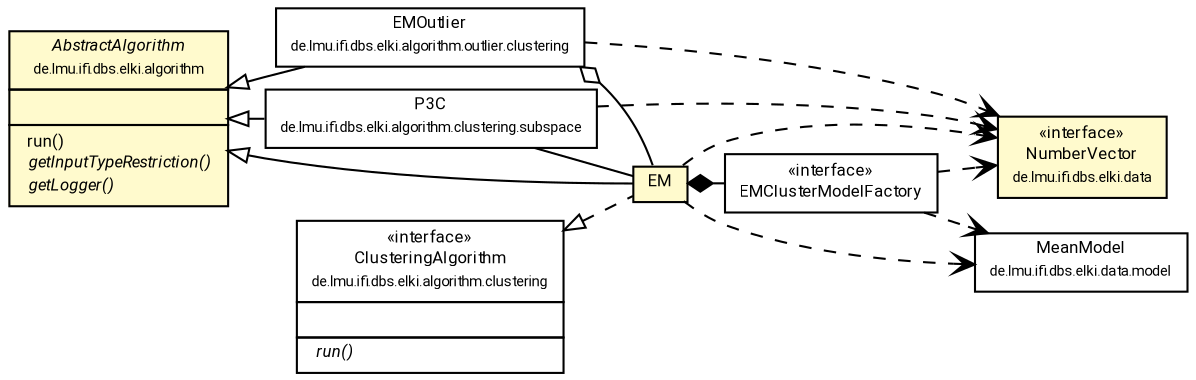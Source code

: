 #!/usr/local/bin/dot
#
# Class diagram 
# Generated by UMLGraph version R5_7_2-60-g0e99a6 (http://www.spinellis.gr/umlgraph/)
#

digraph G {
	graph [fontnames="svg"]
	edge [fontname="Roboto",fontsize=7,labelfontname="Roboto",labelfontsize=7,color="black"];
	node [fontname="Roboto",fontcolor="black",fontsize=8,shape=plaintext,margin=0,width=0,height=0];
	nodesep=0.15;
	ranksep=0.25;
	rankdir=LR;
	// de.lmu.ifi.dbs.elki.algorithm.outlier.clustering.EMOutlier<V extends de.lmu.ifi.dbs.elki.data.NumberVector>
	c3724277 [label=<<table title="de.lmu.ifi.dbs.elki.algorithm.outlier.clustering.EMOutlier" border="0" cellborder="1" cellspacing="0" cellpadding="2" href="../../outlier/clustering/EMOutlier.html" target="_parent">
		<tr><td><table border="0" cellspacing="0" cellpadding="1">
		<tr><td align="center" balign="center"> <font face="Roboto">EMOutlier</font> </td></tr>
		<tr><td align="center" balign="center"> <font face="Roboto" point-size="7.0">de.lmu.ifi.dbs.elki.algorithm.outlier.clustering</font> </td></tr>
		</table></td></tr>
		</table>>, URL="../../outlier/clustering/EMOutlier.html"];
	// de.lmu.ifi.dbs.elki.data.model.MeanModel
	c3724734 [label=<<table title="de.lmu.ifi.dbs.elki.data.model.MeanModel" border="0" cellborder="1" cellspacing="0" cellpadding="2" href="../../../data/model/MeanModel.html" target="_parent">
		<tr><td><table border="0" cellspacing="0" cellpadding="1">
		<tr><td align="center" balign="center"> <font face="Roboto">MeanModel</font> </td></tr>
		<tr><td align="center" balign="center"> <font face="Roboto" point-size="7.0">de.lmu.ifi.dbs.elki.data.model</font> </td></tr>
		</table></td></tr>
		</table>>, URL="../../../data/model/MeanModel.html"];
	// de.lmu.ifi.dbs.elki.algorithm.clustering.em.EM<V extends de.lmu.ifi.dbs.elki.data.NumberVector, M extends de.lmu.ifi.dbs.elki.data.model.MeanModel>
	c3724747 [label=<<table title="de.lmu.ifi.dbs.elki.algorithm.clustering.em.EM" border="0" cellborder="1" cellspacing="0" cellpadding="2" bgcolor="lemonChiffon" href="EM.html" target="_parent">
		<tr><td><table border="0" cellspacing="0" cellpadding="1">
		<tr><td align="center" balign="center"> <font face="Roboto">EM</font> </td></tr>
		</table></td></tr>
		</table>>, URL="EM.html"];
	// de.lmu.ifi.dbs.elki.algorithm.clustering.em.EMClusterModelFactory<V extends de.lmu.ifi.dbs.elki.data.NumberVector, M extends de.lmu.ifi.dbs.elki.data.model.MeanModel>
	c3724752 [label=<<table title="de.lmu.ifi.dbs.elki.algorithm.clustering.em.EMClusterModelFactory" border="0" cellborder="1" cellspacing="0" cellpadding="2" href="EMClusterModelFactory.html" target="_parent">
		<tr><td><table border="0" cellspacing="0" cellpadding="1">
		<tr><td align="center" balign="center"> &#171;interface&#187; </td></tr>
		<tr><td align="center" balign="center"> <font face="Roboto">EMClusterModelFactory</font> </td></tr>
		</table></td></tr>
		</table>>, URL="EMClusterModelFactory.html"];
	// de.lmu.ifi.dbs.elki.algorithm.clustering.ClusteringAlgorithm<C extends de.lmu.ifi.dbs.elki.data.Clustering<? extends de.lmu.ifi.dbs.elki.data.model.Model>>
	c3725041 [label=<<table title="de.lmu.ifi.dbs.elki.algorithm.clustering.ClusteringAlgorithm" border="0" cellborder="1" cellspacing="0" cellpadding="2" href="../ClusteringAlgorithm.html" target="_parent">
		<tr><td><table border="0" cellspacing="0" cellpadding="1">
		<tr><td align="center" balign="center"> &#171;interface&#187; </td></tr>
		<tr><td align="center" balign="center"> <font face="Roboto">ClusteringAlgorithm</font> </td></tr>
		<tr><td align="center" balign="center"> <font face="Roboto" point-size="7.0">de.lmu.ifi.dbs.elki.algorithm.clustering</font> </td></tr>
		</table></td></tr>
		<tr><td><table border="0" cellspacing="0" cellpadding="1">
		<tr><td align="left" balign="left">  </td></tr>
		</table></td></tr>
		<tr><td><table border="0" cellspacing="0" cellpadding="1">
		<tr><td align="left" balign="left"> <i> run()</i> </td></tr>
		</table></td></tr>
		</table>>, URL="../ClusteringAlgorithm.html"];
	// de.lmu.ifi.dbs.elki.algorithm.clustering.subspace.P3C<V extends de.lmu.ifi.dbs.elki.data.NumberVector>
	c3725067 [label=<<table title="de.lmu.ifi.dbs.elki.algorithm.clustering.subspace.P3C" border="0" cellborder="1" cellspacing="0" cellpadding="2" href="../subspace/P3C.html" target="_parent">
		<tr><td><table border="0" cellspacing="0" cellpadding="1">
		<tr><td align="center" balign="center"> <font face="Roboto">P3C</font> </td></tr>
		<tr><td align="center" balign="center"> <font face="Roboto" point-size="7.0">de.lmu.ifi.dbs.elki.algorithm.clustering.subspace</font> </td></tr>
		</table></td></tr>
		</table>>, URL="../subspace/P3C.html"];
	// de.lmu.ifi.dbs.elki.data.NumberVector
	c3725300 [label=<<table title="de.lmu.ifi.dbs.elki.data.NumberVector" border="0" cellborder="1" cellspacing="0" cellpadding="2" bgcolor="LemonChiffon" href="../../../data/NumberVector.html" target="_parent">
		<tr><td><table border="0" cellspacing="0" cellpadding="1">
		<tr><td align="center" balign="center"> &#171;interface&#187; </td></tr>
		<tr><td align="center" balign="center"> <font face="Roboto">NumberVector</font> </td></tr>
		<tr><td align="center" balign="center"> <font face="Roboto" point-size="7.0">de.lmu.ifi.dbs.elki.data</font> </td></tr>
		</table></td></tr>
		</table>>, URL="../../../data/NumberVector.html"];
	// de.lmu.ifi.dbs.elki.algorithm.AbstractAlgorithm<R extends de.lmu.ifi.dbs.elki.result.Result>
	c3725322 [label=<<table title="de.lmu.ifi.dbs.elki.algorithm.AbstractAlgorithm" border="0" cellborder="1" cellspacing="0" cellpadding="2" bgcolor="LemonChiffon" href="../../AbstractAlgorithm.html" target="_parent">
		<tr><td><table border="0" cellspacing="0" cellpadding="1">
		<tr><td align="center" balign="center"> <font face="Roboto"><i>AbstractAlgorithm</i></font> </td></tr>
		<tr><td align="center" balign="center"> <font face="Roboto" point-size="7.0">de.lmu.ifi.dbs.elki.algorithm</font> </td></tr>
		</table></td></tr>
		<tr><td><table border="0" cellspacing="0" cellpadding="1">
		<tr><td align="left" balign="left">  </td></tr>
		</table></td></tr>
		<tr><td><table border="0" cellspacing="0" cellpadding="1">
		<tr><td align="left" balign="left">  run() </td></tr>
		<tr><td align="left" balign="left"> <i> getInputTypeRestriction()</i> </td></tr>
		<tr><td align="left" balign="left"> <i> getLogger()</i> </td></tr>
		</table></td></tr>
		</table>>, URL="../../AbstractAlgorithm.html"];
	// de.lmu.ifi.dbs.elki.algorithm.outlier.clustering.EMOutlier<V extends de.lmu.ifi.dbs.elki.data.NumberVector> extends de.lmu.ifi.dbs.elki.algorithm.AbstractAlgorithm<R extends de.lmu.ifi.dbs.elki.result.Result>
	c3725322 -> c3724277 [arrowtail=empty,dir=back,weight=10];
	// de.lmu.ifi.dbs.elki.algorithm.outlier.clustering.EMOutlier<V extends de.lmu.ifi.dbs.elki.data.NumberVector> has de.lmu.ifi.dbs.elki.algorithm.clustering.em.EM<V extends de.lmu.ifi.dbs.elki.data.NumberVector, M extends de.lmu.ifi.dbs.elki.data.model.MeanModel>
	c3724277 -> c3724747 [arrowhead=none,arrowtail=ediamond,dir=back,weight=4];
	// de.lmu.ifi.dbs.elki.algorithm.clustering.em.EM<V extends de.lmu.ifi.dbs.elki.data.NumberVector, M extends de.lmu.ifi.dbs.elki.data.model.MeanModel> extends de.lmu.ifi.dbs.elki.algorithm.AbstractAlgorithm<R extends de.lmu.ifi.dbs.elki.result.Result>
	c3725322 -> c3724747 [arrowtail=empty,dir=back,weight=10];
	// de.lmu.ifi.dbs.elki.algorithm.clustering.em.EM<V extends de.lmu.ifi.dbs.elki.data.NumberVector, M extends de.lmu.ifi.dbs.elki.data.model.MeanModel> implements de.lmu.ifi.dbs.elki.algorithm.clustering.ClusteringAlgorithm<C extends de.lmu.ifi.dbs.elki.data.Clustering<? extends de.lmu.ifi.dbs.elki.data.model.Model>>
	c3725041 -> c3724747 [arrowtail=empty,style=dashed,dir=back,weight=9];
	// de.lmu.ifi.dbs.elki.algorithm.clustering.em.EM<V extends de.lmu.ifi.dbs.elki.data.NumberVector, M extends de.lmu.ifi.dbs.elki.data.model.MeanModel> composed de.lmu.ifi.dbs.elki.algorithm.clustering.em.EMClusterModelFactory<V extends de.lmu.ifi.dbs.elki.data.NumberVector, M extends de.lmu.ifi.dbs.elki.data.model.MeanModel>
	c3724747 -> c3724752 [arrowhead=none,arrowtail=diamond,dir=back,weight=6];
	// de.lmu.ifi.dbs.elki.algorithm.clustering.subspace.P3C<V extends de.lmu.ifi.dbs.elki.data.NumberVector> extends de.lmu.ifi.dbs.elki.algorithm.AbstractAlgorithm<R extends de.lmu.ifi.dbs.elki.result.Result>
	c3725322 -> c3725067 [arrowtail=empty,dir=back,weight=10];
	// de.lmu.ifi.dbs.elki.algorithm.clustering.subspace.P3C<V extends de.lmu.ifi.dbs.elki.data.NumberVector> assoc de.lmu.ifi.dbs.elki.algorithm.clustering.em.EM<V extends de.lmu.ifi.dbs.elki.data.NumberVector, M extends de.lmu.ifi.dbs.elki.data.model.MeanModel>
	c3725067 -> c3724747 [arrowhead=none,weight=2];
	// de.lmu.ifi.dbs.elki.algorithm.outlier.clustering.EMOutlier<V extends de.lmu.ifi.dbs.elki.data.NumberVector> depend de.lmu.ifi.dbs.elki.data.NumberVector
	c3724277 -> c3725300 [arrowhead=open,style=dashed,weight=0];
	// de.lmu.ifi.dbs.elki.algorithm.clustering.em.EM<V extends de.lmu.ifi.dbs.elki.data.NumberVector, M extends de.lmu.ifi.dbs.elki.data.model.MeanModel> depend de.lmu.ifi.dbs.elki.data.model.MeanModel
	c3724747 -> c3724734 [arrowhead=open,style=dashed,weight=0];
	// de.lmu.ifi.dbs.elki.algorithm.clustering.em.EM<V extends de.lmu.ifi.dbs.elki.data.NumberVector, M extends de.lmu.ifi.dbs.elki.data.model.MeanModel> depend de.lmu.ifi.dbs.elki.data.NumberVector
	c3724747 -> c3725300 [arrowhead=open,style=dashed,weight=0];
	// de.lmu.ifi.dbs.elki.algorithm.clustering.em.EMClusterModelFactory<V extends de.lmu.ifi.dbs.elki.data.NumberVector, M extends de.lmu.ifi.dbs.elki.data.model.MeanModel> depend de.lmu.ifi.dbs.elki.data.model.MeanModel
	c3724752 -> c3724734 [arrowhead=open,style=dashed,weight=0];
	// de.lmu.ifi.dbs.elki.algorithm.clustering.em.EMClusterModelFactory<V extends de.lmu.ifi.dbs.elki.data.NumberVector, M extends de.lmu.ifi.dbs.elki.data.model.MeanModel> depend de.lmu.ifi.dbs.elki.data.NumberVector
	c3724752 -> c3725300 [arrowhead=open,style=dashed,weight=0];
	// de.lmu.ifi.dbs.elki.algorithm.clustering.subspace.P3C<V extends de.lmu.ifi.dbs.elki.data.NumberVector> depend de.lmu.ifi.dbs.elki.data.NumberVector
	c3725067 -> c3725300 [arrowhead=open,style=dashed,weight=0];
}


